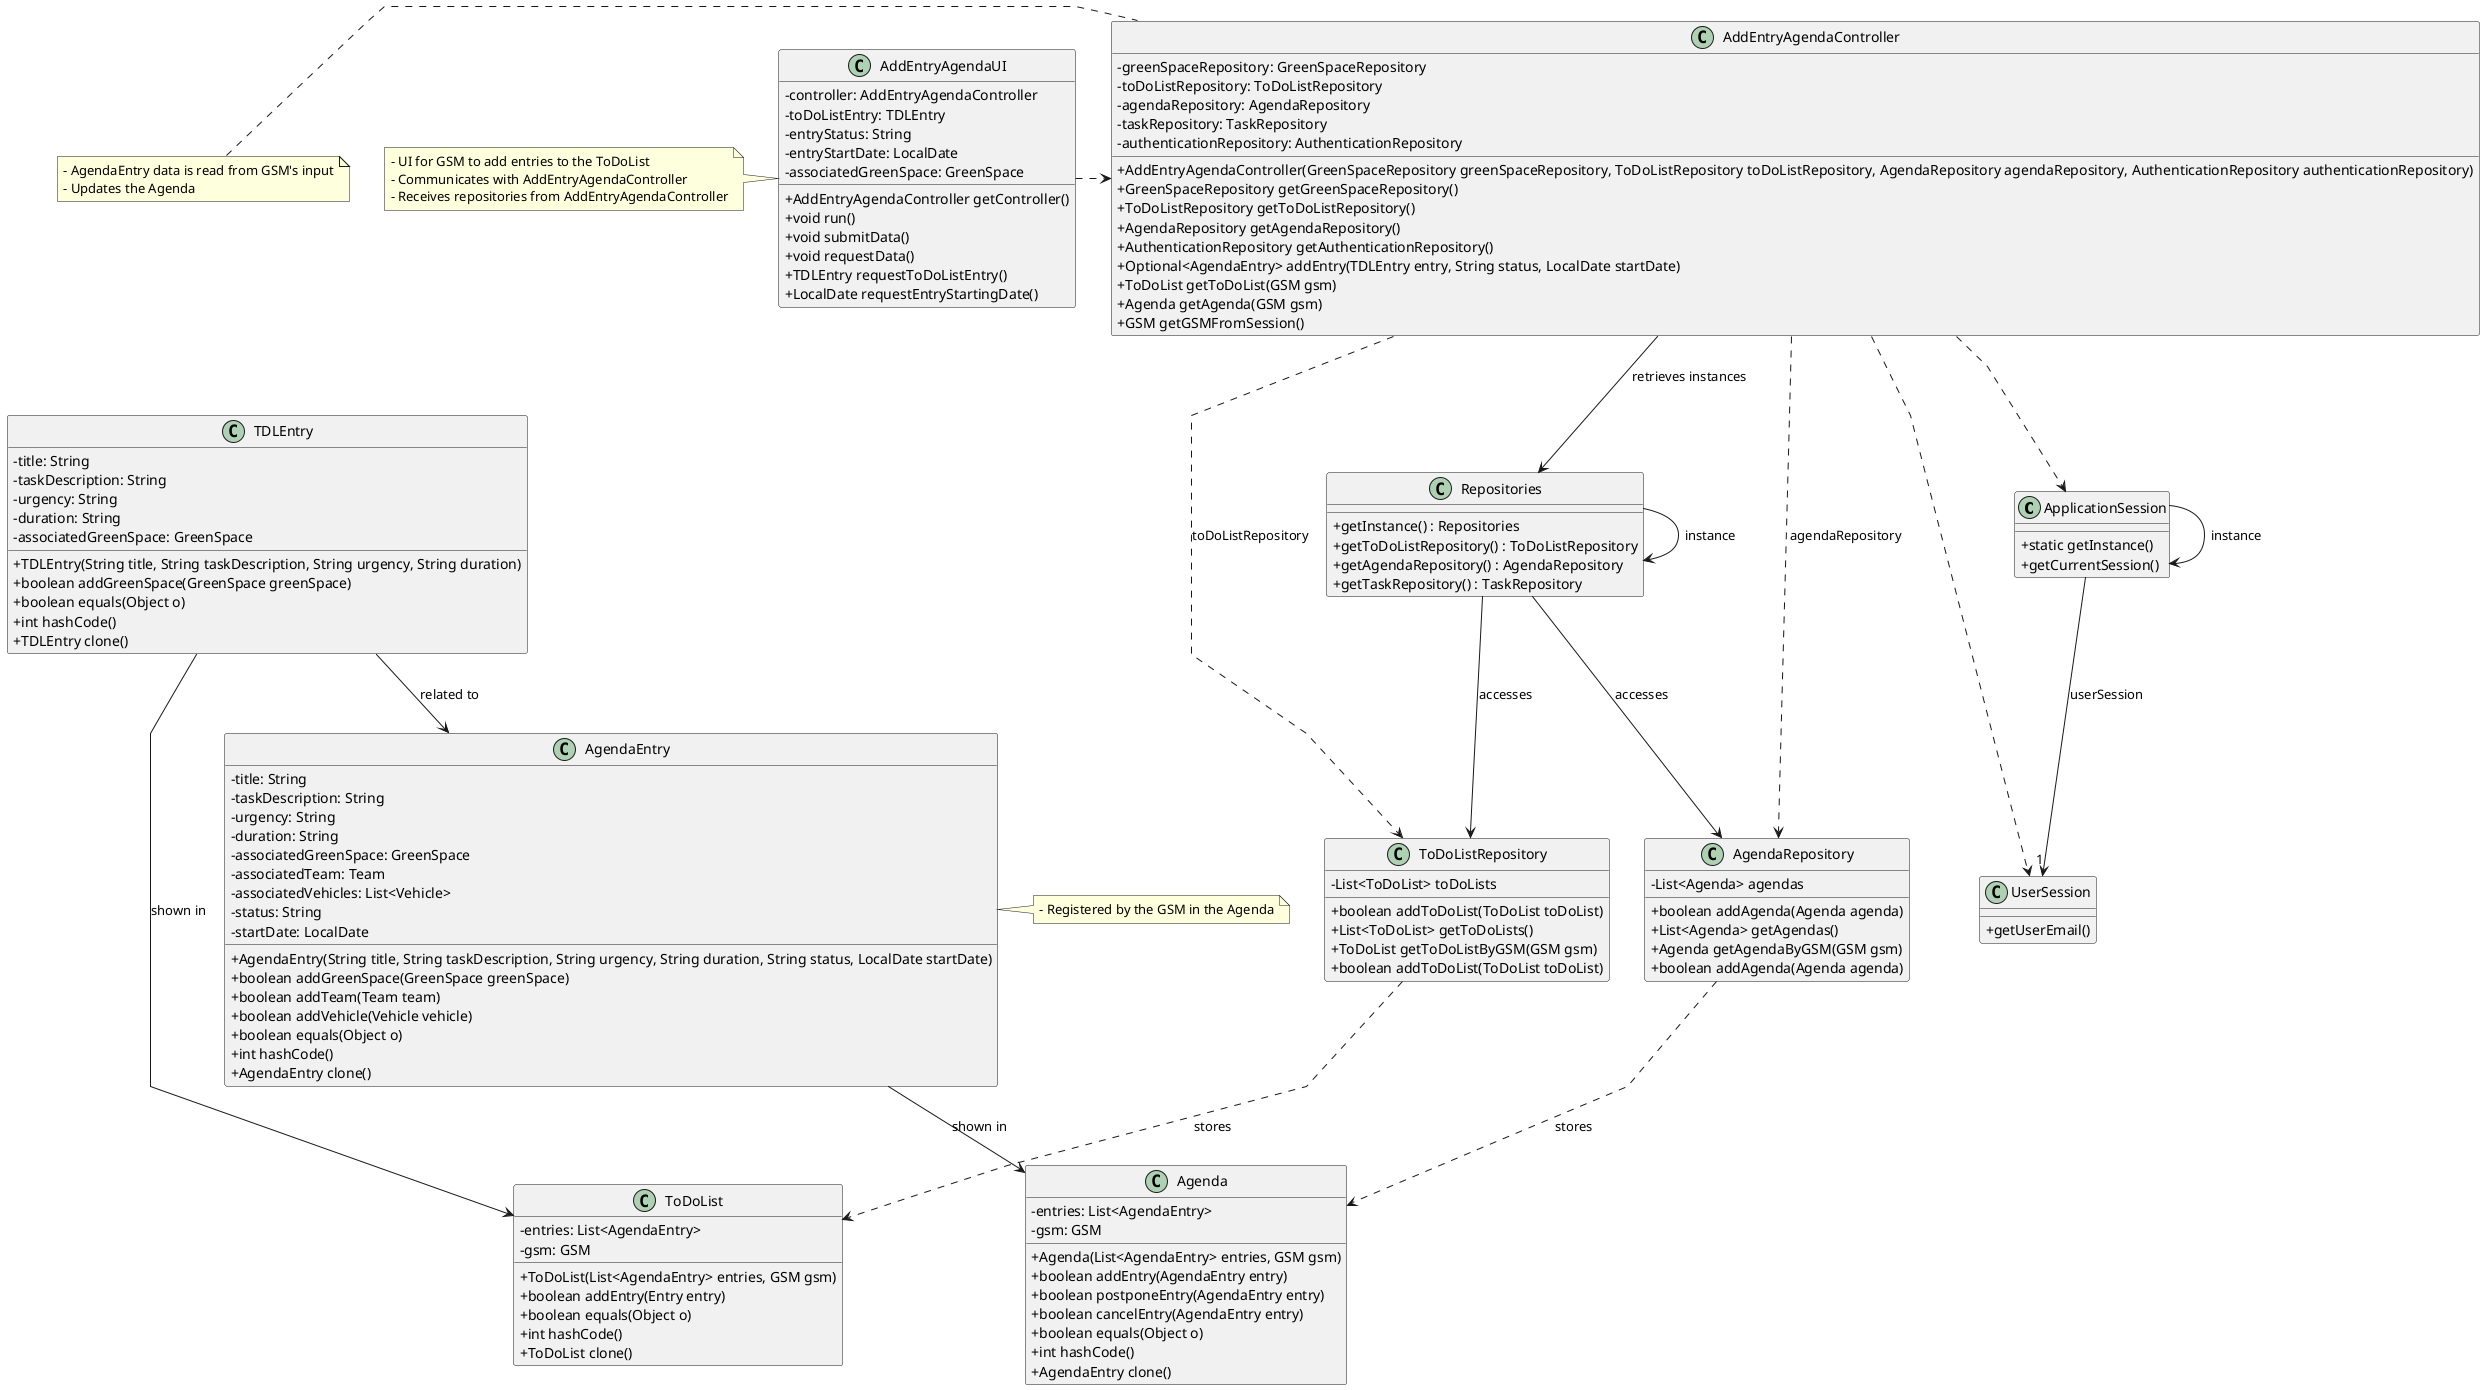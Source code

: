 @startuml
'skinparam monochrome true
skinparam packageStyle rectangle
skinparam shadowing false
skinparam linetype polyline
'skinparam linetype orto

skinparam classAttributeIconSize 0


class ApplicationSession
{
    + static getInstance()
    + getCurrentSession()
}

class UserSession
{
    + getUserEmail()
}

class TDLEntry {
    - title: String
    - taskDescription: String
    - urgency: String
    - duration: String
    - associatedGreenSpace: GreenSpace
    + TDLEntry(String title, String taskDescription, String urgency, String duration)
    + boolean addGreenSpace(GreenSpace greenSpace)
    + boolean equals(Object o)
    + int hashCode()
    + TDLEntry clone()
}

class AgendaEntry {
    - title: String
    - taskDescription: String
    - urgency: String
    - duration: String
    - associatedGreenSpace: GreenSpace
    - associatedTeam: Team
    - associatedVehicles: List<Vehicle>
    - status: String
    - startDate: LocalDate
    + AgendaEntry(String title, String taskDescription, String urgency, String duration, String status, LocalDate startDate)
    + boolean addGreenSpace(GreenSpace greenSpace)
    + boolean addTeam(Team team)
    + boolean addVehicle(Vehicle vehicle)
    + boolean equals(Object o)
    + int hashCode()
    + AgendaEntry clone()
}

class ToDoList {
    - entries: List<AgendaEntry>
    - gsm: GSM
    + ToDoList(List<AgendaEntry> entries, GSM gsm)
    + boolean addEntry(Entry entry)
    + boolean equals(Object o)
    + int hashCode()
    + ToDoList clone()
}

class Agenda {
    - entries: List<AgendaEntry>
    - gsm: GSM
    + Agenda(List<AgendaEntry> entries, GSM gsm)
    + boolean addEntry(AgendaEntry entry)
    + boolean postponeEntry(AgendaEntry entry)
    + boolean cancelEntry(AgendaEntry entry)
    + boolean equals(Object o)
    + int hashCode()
    + AgendaEntry clone()
}

class ToDoListRepository {
  - List<ToDoList> toDoLists
  + boolean addToDoList(ToDoList toDoList)
  + List<ToDoList> getToDoLists()
  + ToDoList getToDoListByGSM(GSM gsm)
  + boolean addToDoList(ToDoList toDoList)
}

class AgendaRepository {
  - List<Agenda> agendas
  + boolean addAgenda(Agenda agenda)
  + List<Agenda> getAgendas()
  + Agenda getAgendaByGSM(GSM gsm)
  + boolean addAgenda(Agenda agenda)
}

class Repositories {
  + getInstance() : Repositories
  + getToDoListRepository() : ToDoListRepository
  + getAgendaRepository() : AgendaRepository
  + getTaskRepository() : TaskRepository
}

class AddEntryAgendaUI {
  - controller: AddEntryAgendaController
  - toDoListEntry: TDLEntry
  - entryStatus: String
  - entryStartDate: LocalDate
  - associatedGreenSpace: GreenSpace
  + AddEntryAgendaController getController()
  + void run()
  + void submitData()
  + void requestData()
  + TDLEntry requestToDoListEntry()
  + LocalDate requestEntryStartingDate()
}

class AddEntryAgendaController {
  - greenSpaceRepository: GreenSpaceRepository
  - toDoListRepository: ToDoListRepository
  - agendaRepository: AgendaRepository
  - taskRepository: TaskRepository
  - authenticationRepository: AuthenticationRepository
  + AddEntryAgendaController(GreenSpaceRepository greenSpaceRepository, ToDoListRepository toDoListRepository, AgendaRepository agendaRepository, AuthenticationRepository authenticationRepository)
  + GreenSpaceRepository getGreenSpaceRepository()
  + ToDoListRepository getToDoListRepository()
  + AgendaRepository getAgendaRepository()
  + AuthenticationRepository getAuthenticationRepository()
  + Optional<AgendaEntry> addEntry(TDLEntry entry, String status, LocalDate startDate)
  + ToDoList getToDoList(GSM gsm)
  + Agenda getAgenda(GSM gsm)
  + GSM getGSMFromSession()
}


note left of AddEntryAgendaController
  - AgendaEntry data is read from GSM's input
  - Updates the Agenda
end note

note left of AddEntryAgendaUI
  - UI for GSM to add entries to the ToDoList
  - Communicates with AddEntryAgendaController
  - Receives repositories from AddEntryAgendaController
end note

note right of AgendaEntry
 - Registered by the GSM in the Agenda
end note

AgendaEntry --> Agenda: shown in
TDLEntry --> ToDoList: shown in
TDLEntry --> AgendaEntry: related to

Repositories -> Repositories : instance
ApplicationSession -> ApplicationSession : instance

AddEntryAgendaUI .> AddEntryAgendaController

AddEntryAgendaController -down-> Repositories : retrieves instances

Repositories -down-> ToDoListRepository : accesses
Repositories -down-> AgendaRepository : accesses

AddEntryAgendaController ..> ToDoListRepository : toDoListRepository
AddEntryAgendaController ..> AgendaRepository : agendaRepository

ApplicationSession --> "1" UserSession : userSession

AddEntryAgendaController ..> ApplicationSession
AddEntryAgendaController ..> UserSession

ToDoListRepository ..> ToDoList: stores
AgendaRepository ..> Agenda: stores

@enduml
